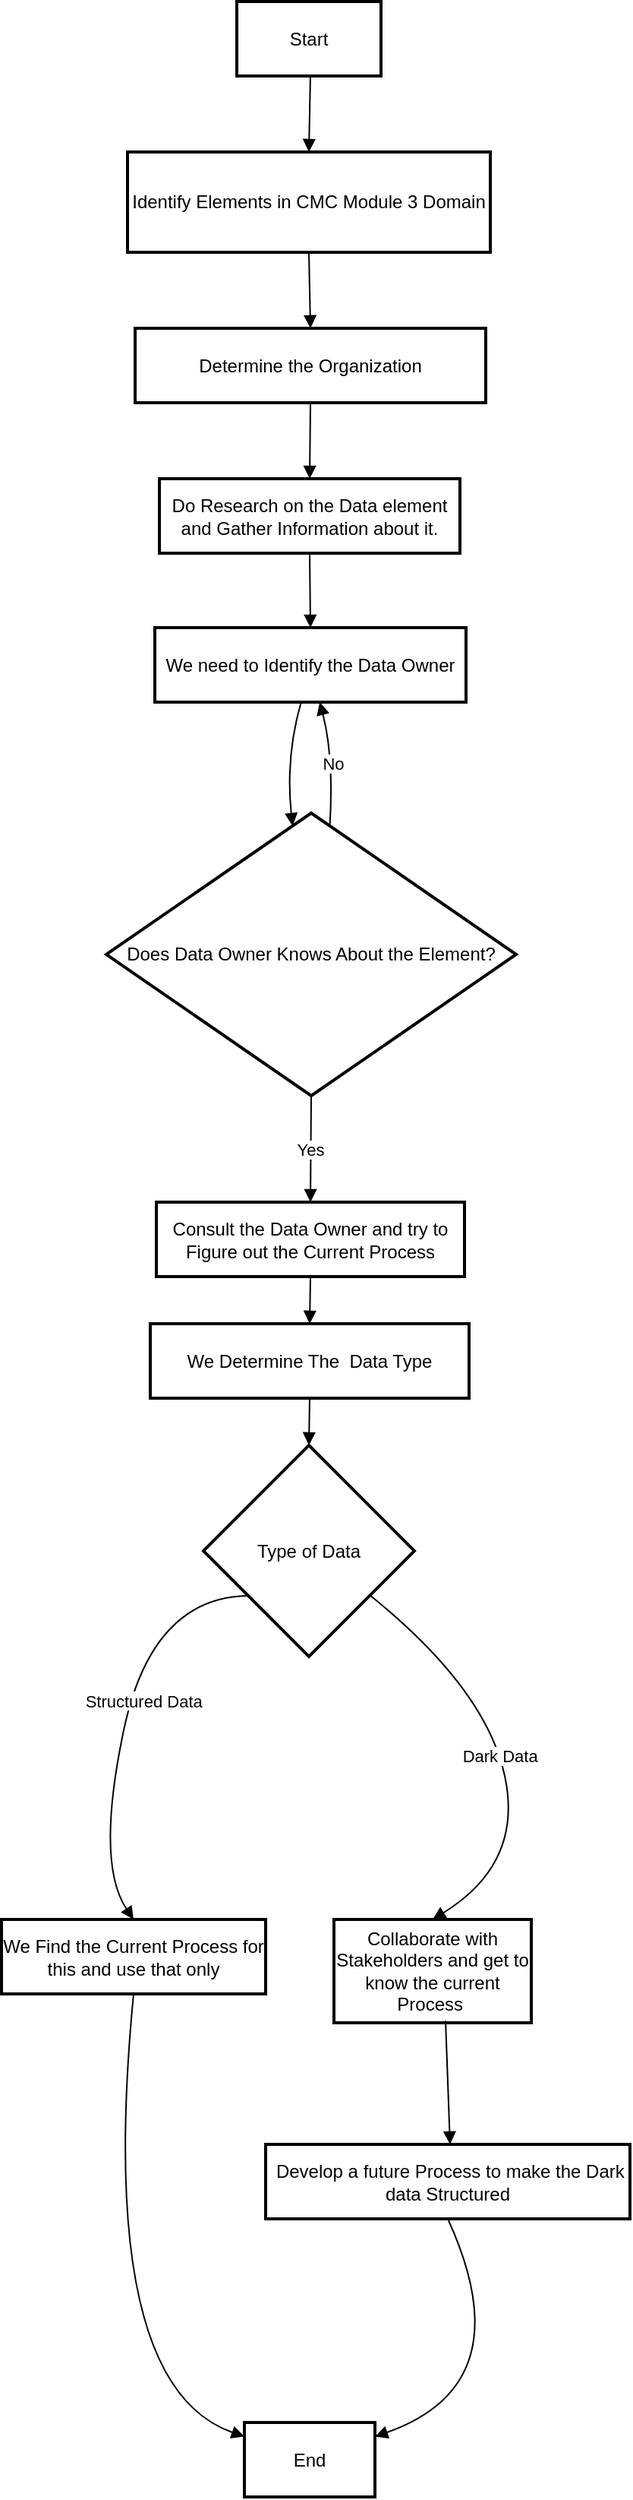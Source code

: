 <mxfile version="24.9.1">
  <diagram name="Page-1" id="LxjSO_t6613yo_l4i8pM">
    <mxGraphModel dx="786" dy="457" grid="1" gridSize="10" guides="1" tooltips="1" connect="1" arrows="1" fold="1" page="1" pageScale="1" pageWidth="850" pageHeight="1100" math="0" shadow="0">
      <root>
        <mxCell id="0" />
        <mxCell id="1" parent="0" />
        <mxCell id="SloGrZR9xYbFawVP5SOM-1" value="Start" style="whiteSpace=wrap;strokeWidth=2;" vertex="1" parent="1">
          <mxGeometry x="226" y="20" width="95" height="49" as="geometry" />
        </mxCell>
        <mxCell id="SloGrZR9xYbFawVP5SOM-2" value="Identify Elements in CMC Module 3 Domain" style="whiteSpace=wrap;strokeWidth=2;" vertex="1" parent="1">
          <mxGeometry x="154" y="119" width="239" height="66" as="geometry" />
        </mxCell>
        <mxCell id="SloGrZR9xYbFawVP5SOM-3" value="Determine the Organization" style="whiteSpace=wrap;strokeWidth=2;" vertex="1" parent="1">
          <mxGeometry x="159" y="235" width="231" height="49" as="geometry" />
        </mxCell>
        <mxCell id="SloGrZR9xYbFawVP5SOM-4" value="Do Research on the Data element and Gather Information about it." style="whiteSpace=wrap;strokeWidth=2;" vertex="1" parent="1">
          <mxGeometry x="175" y="334" width="198" height="49" as="geometry" />
        </mxCell>
        <mxCell id="SloGrZR9xYbFawVP5SOM-5" value="We need to Identify the Data Owner" style="whiteSpace=wrap;strokeWidth=2;" vertex="1" parent="1">
          <mxGeometry x="172" y="432" width="205" height="49" as="geometry" />
        </mxCell>
        <mxCell id="SloGrZR9xYbFawVP5SOM-6" value="Does Data Owner Knows About the Element?" style="rhombus;strokeWidth=2;whiteSpace=wrap;" vertex="1" parent="1">
          <mxGeometry x="140" y="554" width="270" height="186" as="geometry" />
        </mxCell>
        <mxCell id="SloGrZR9xYbFawVP5SOM-7" value="Consult the Data Owner and try to&#xa;Figure out the Current Process" style="whiteSpace=wrap;strokeWidth=2;" vertex="1" parent="1">
          <mxGeometry x="173" y="810" width="203" height="49" as="geometry" />
        </mxCell>
        <mxCell id="SloGrZR9xYbFawVP5SOM-8" value="We Determine The  Data Type" style="whiteSpace=wrap;strokeWidth=2;" vertex="1" parent="1">
          <mxGeometry x="169" y="890" width="210" height="49" as="geometry" />
        </mxCell>
        <mxCell id="SloGrZR9xYbFawVP5SOM-9" value="Type of Data" style="rhombus;strokeWidth=2;whiteSpace=wrap;" vertex="1" parent="1">
          <mxGeometry x="204" y="970" width="139" height="139" as="geometry" />
        </mxCell>
        <mxCell id="SloGrZR9xYbFawVP5SOM-10" value="We Find the Current Process for this and use that only" style="whiteSpace=wrap;strokeWidth=2;" vertex="1" parent="1">
          <mxGeometry x="71" y="1282" width="174" height="49" as="geometry" />
        </mxCell>
        <mxCell id="SloGrZR9xYbFawVP5SOM-11" value="Collaborate with Stakeholders and get to know the current Process " style="whiteSpace=wrap;strokeWidth=2;" vertex="1" parent="1">
          <mxGeometry x="290" y="1282" width="130" height="68" as="geometry" />
        </mxCell>
        <mxCell id="SloGrZR9xYbFawVP5SOM-14" value=" Develop a future Process to make the Dark data Structured" style="whiteSpace=wrap;strokeWidth=2;" vertex="1" parent="1">
          <mxGeometry x="245" y="1430" width="240" height="49" as="geometry" />
        </mxCell>
        <mxCell id="SloGrZR9xYbFawVP5SOM-15" value="End" style="whiteSpace=wrap;strokeWidth=2;" vertex="1" parent="1">
          <mxGeometry x="231" y="1613" width="86" height="49" as="geometry" />
        </mxCell>
        <mxCell id="SloGrZR9xYbFawVP5SOM-16" value="" style="curved=1;startArrow=none;endArrow=block;exitX=0.51;exitY=0.99;entryX=0.5;entryY=-0.01;rounded=0;" edge="1" parent="1" source="SloGrZR9xYbFawVP5SOM-1" target="SloGrZR9xYbFawVP5SOM-2">
          <mxGeometry relative="1" as="geometry">
            <Array as="points" />
          </mxGeometry>
        </mxCell>
        <mxCell id="SloGrZR9xYbFawVP5SOM-17" value="" style="curved=1;startArrow=none;endArrow=block;exitX=0.5;exitY=1;entryX=0.5;entryY=0;rounded=0;" edge="1" parent="1" source="SloGrZR9xYbFawVP5SOM-2" target="SloGrZR9xYbFawVP5SOM-3">
          <mxGeometry relative="1" as="geometry">
            <Array as="points" />
          </mxGeometry>
        </mxCell>
        <mxCell id="SloGrZR9xYbFawVP5SOM-18" value="" style="curved=1;startArrow=none;endArrow=block;exitX=0.5;exitY=0.99;entryX=0.5;entryY=-0.01;rounded=0;" edge="1" parent="1" source="SloGrZR9xYbFawVP5SOM-3" target="SloGrZR9xYbFawVP5SOM-4">
          <mxGeometry relative="1" as="geometry">
            <Array as="points" />
          </mxGeometry>
        </mxCell>
        <mxCell id="SloGrZR9xYbFawVP5SOM-19" value="" style="curved=1;startArrow=none;endArrow=block;exitX=0.5;exitY=0.99;entryX=0.5;entryY=0.01;rounded=0;" edge="1" parent="1" source="SloGrZR9xYbFawVP5SOM-4" target="SloGrZR9xYbFawVP5SOM-5">
          <mxGeometry relative="1" as="geometry">
            <Array as="points" />
          </mxGeometry>
        </mxCell>
        <mxCell id="SloGrZR9xYbFawVP5SOM-20" value="" style="curved=1;startArrow=none;endArrow=block;exitX=0.47;exitY=1;entryX=0.45;entryY=0;rounded=0;" edge="1" parent="1" source="SloGrZR9xYbFawVP5SOM-5" target="SloGrZR9xYbFawVP5SOM-6">
          <mxGeometry relative="1" as="geometry">
            <Array as="points">
              <mxPoint x="258" y="517" />
            </Array>
          </mxGeometry>
        </mxCell>
        <mxCell id="SloGrZR9xYbFawVP5SOM-21" value="Yes" style="curved=1;startArrow=none;endArrow=block;exitX=0.5;exitY=1;entryX=0.5;entryY=0;rounded=0;entryDx=0;entryDy=0;" edge="1" parent="1" source="SloGrZR9xYbFawVP5SOM-6" target="SloGrZR9xYbFawVP5SOM-7">
          <mxGeometry relative="1" as="geometry">
            <Array as="points" />
          </mxGeometry>
        </mxCell>
        <mxCell id="SloGrZR9xYbFawVP5SOM-22" value="No" style="curved=1;startArrow=none;endArrow=block;exitX=0.55;exitY=0;entryX=0.53;entryY=1;rounded=0;" edge="1" parent="1" source="SloGrZR9xYbFawVP5SOM-6" target="SloGrZR9xYbFawVP5SOM-5">
          <mxGeometry relative="1" as="geometry">
            <Array as="points">
              <mxPoint x="290" y="517" />
            </Array>
          </mxGeometry>
        </mxCell>
        <mxCell id="SloGrZR9xYbFawVP5SOM-23" value="" style="curved=1;startArrow=none;endArrow=block;exitX=0.5;exitY=1;entryX=0.5;entryY=0;rounded=0;" edge="1" parent="1" source="SloGrZR9xYbFawVP5SOM-7" target="SloGrZR9xYbFawVP5SOM-8">
          <mxGeometry relative="1" as="geometry">
            <Array as="points" />
          </mxGeometry>
        </mxCell>
        <mxCell id="SloGrZR9xYbFawVP5SOM-24" value="" style="curved=1;startArrow=none;endArrow=block;exitX=0.5;exitY=0.99;entryX=0.5;entryY=0;rounded=0;" edge="1" parent="1" source="SloGrZR9xYbFawVP5SOM-8" target="SloGrZR9xYbFawVP5SOM-9">
          <mxGeometry relative="1" as="geometry">
            <Array as="points" />
          </mxGeometry>
        </mxCell>
        <mxCell id="SloGrZR9xYbFawVP5SOM-25" value="Structured Data" style="curved=1;startArrow=none;endArrow=block;exitX=0;exitY=0.87;entryX=0.5;entryY=0;rounded=0;" edge="1" parent="1" source="SloGrZR9xYbFawVP5SOM-9" target="SloGrZR9xYbFawVP5SOM-10">
          <mxGeometry x="-0.089" y="9" relative="1" as="geometry">
            <Array as="points">
              <mxPoint x="170" y="1070" />
              <mxPoint x="133" y="1245" />
            </Array>
            <mxPoint as="offset" />
          </mxGeometry>
        </mxCell>
        <mxCell id="SloGrZR9xYbFawVP5SOM-26" value="Dark Data" style="curved=1;startArrow=none;endArrow=block;exitX=1.01;exitY=0.87;entryX=0.5;entryY=-0.01;rounded=0;" edge="1" parent="1" source="SloGrZR9xYbFawVP5SOM-9" target="SloGrZR9xYbFawVP5SOM-11">
          <mxGeometry relative="1" as="geometry">
            <Array as="points">
              <mxPoint x="390" y="1130" />
              <mxPoint x="415" y="1245" />
            </Array>
          </mxGeometry>
        </mxCell>
        <mxCell id="SloGrZR9xYbFawVP5SOM-29" value="" style="curved=1;startArrow=none;endArrow=block;exitX=0.554;exitY=0.98;entryX=0.5;entryY=0.01;rounded=0;exitDx=0;exitDy=0;exitPerimeter=0;" edge="1" parent="1">
          <mxGeometry relative="1" as="geometry">
            <Array as="points" />
            <mxPoint x="363.51" y="1348.64" as="sourcePoint" />
            <mxPoint x="366.49" y="1430" as="targetPoint" />
          </mxGeometry>
        </mxCell>
        <mxCell id="SloGrZR9xYbFawVP5SOM-30" value="" style="curved=1;startArrow=none;endArrow=block;exitX=0.5;exitY=1;entryX=0;entryY=0.19;rounded=0;exitDx=0;exitDy=0;" edge="1" parent="1" source="SloGrZR9xYbFawVP5SOM-10" target="SloGrZR9xYbFawVP5SOM-15">
          <mxGeometry relative="1" as="geometry">
            <Array as="points">
              <mxPoint x="133" y="1588" />
            </Array>
            <mxPoint x="158" y="1446" as="sourcePoint" />
          </mxGeometry>
        </mxCell>
        <mxCell id="SloGrZR9xYbFawVP5SOM-31" value="" style="curved=1;startArrow=none;endArrow=block;exitX=0.5;exitY=1;entryX=1;entryY=0.19;rounded=0;" edge="1" parent="1" source="SloGrZR9xYbFawVP5SOM-14" target="SloGrZR9xYbFawVP5SOM-15">
          <mxGeometry relative="1" as="geometry">
            <Array as="points">
              <mxPoint x="415" y="1588" />
            </Array>
          </mxGeometry>
        </mxCell>
      </root>
    </mxGraphModel>
  </diagram>
</mxfile>
